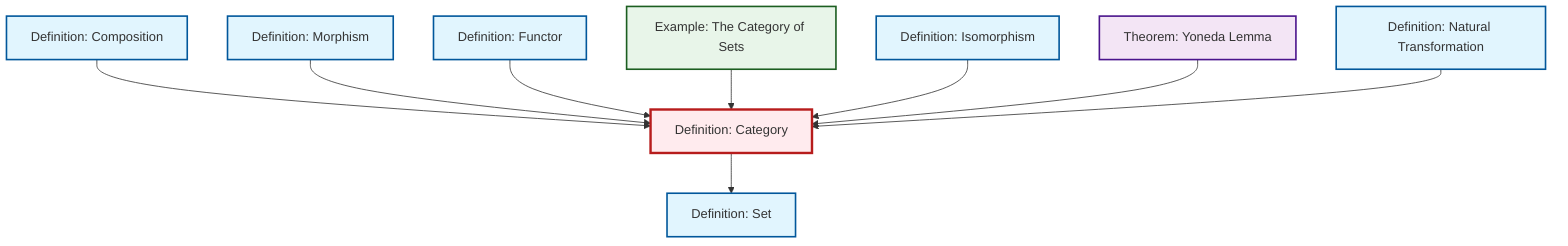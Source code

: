 graph TD
    classDef definition fill:#e1f5fe,stroke:#01579b,stroke-width:2px
    classDef theorem fill:#f3e5f5,stroke:#4a148c,stroke-width:2px
    classDef axiom fill:#fff3e0,stroke:#e65100,stroke-width:2px
    classDef example fill:#e8f5e9,stroke:#1b5e20,stroke-width:2px
    classDef current fill:#ffebee,stroke:#b71c1c,stroke-width:3px
    def-functor["Definition: Functor"]:::definition
    thm-yoneda["Theorem: Yoneda Lemma"]:::theorem
    def-category["Definition: Category"]:::definition
    def-set["Definition: Set"]:::definition
    def-natural-transformation["Definition: Natural Transformation"]:::definition
    def-composition["Definition: Composition"]:::definition
    ex-set-category["Example: The Category of Sets"]:::example
    def-morphism["Definition: Morphism"]:::definition
    def-isomorphism["Definition: Isomorphism"]:::definition
    def-composition --> def-category
    def-morphism --> def-category
    def-functor --> def-category
    ex-set-category --> def-category
    def-isomorphism --> def-category
    def-category --> def-set
    thm-yoneda --> def-category
    def-natural-transformation --> def-category
    class def-category current